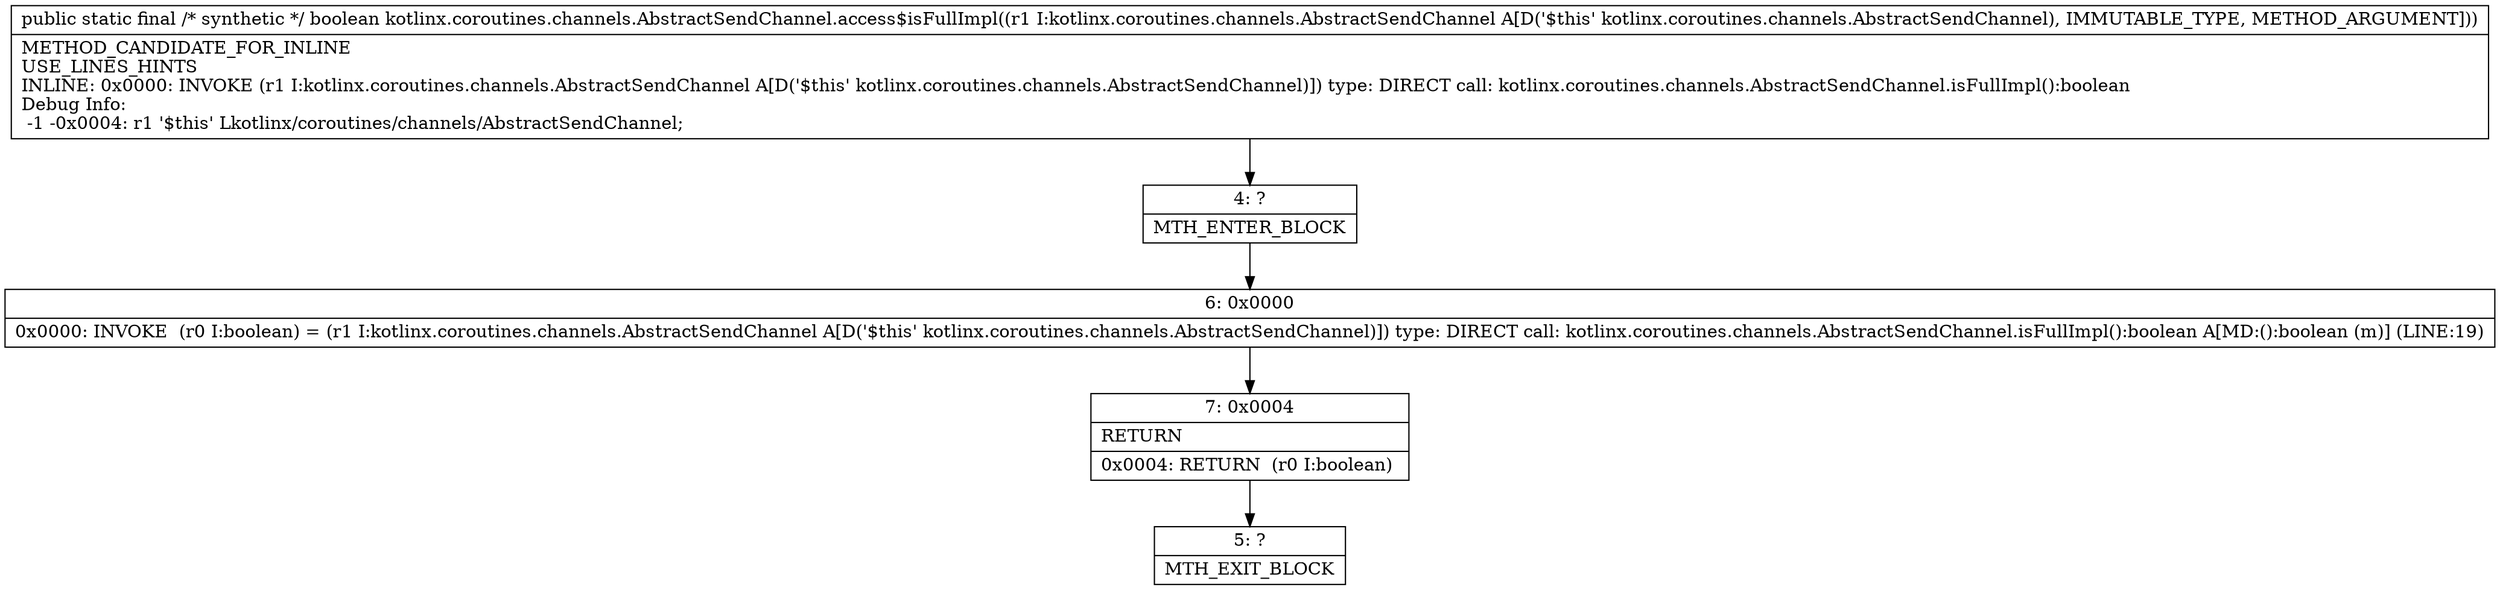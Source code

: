 digraph "CFG forkotlinx.coroutines.channels.AbstractSendChannel.access$isFullImpl(Lkotlinx\/coroutines\/channels\/AbstractSendChannel;)Z" {
Node_4 [shape=record,label="{4\:\ ?|MTH_ENTER_BLOCK\l}"];
Node_6 [shape=record,label="{6\:\ 0x0000|0x0000: INVOKE  (r0 I:boolean) = (r1 I:kotlinx.coroutines.channels.AbstractSendChannel A[D('$this' kotlinx.coroutines.channels.AbstractSendChannel)]) type: DIRECT call: kotlinx.coroutines.channels.AbstractSendChannel.isFullImpl():boolean A[MD:():boolean (m)] (LINE:19)\l}"];
Node_7 [shape=record,label="{7\:\ 0x0004|RETURN\l|0x0004: RETURN  (r0 I:boolean) \l}"];
Node_5 [shape=record,label="{5\:\ ?|MTH_EXIT_BLOCK\l}"];
MethodNode[shape=record,label="{public static final \/* synthetic *\/ boolean kotlinx.coroutines.channels.AbstractSendChannel.access$isFullImpl((r1 I:kotlinx.coroutines.channels.AbstractSendChannel A[D('$this' kotlinx.coroutines.channels.AbstractSendChannel), IMMUTABLE_TYPE, METHOD_ARGUMENT]))  | METHOD_CANDIDATE_FOR_INLINE\lUSE_LINES_HINTS\lINLINE: 0x0000: INVOKE  (r1 I:kotlinx.coroutines.channels.AbstractSendChannel A[D('$this' kotlinx.coroutines.channels.AbstractSendChannel)]) type: DIRECT call: kotlinx.coroutines.channels.AbstractSendChannel.isFullImpl():boolean\lDebug Info:\l  \-1 \-0x0004: r1 '$this' Lkotlinx\/coroutines\/channels\/AbstractSendChannel;\l}"];
MethodNode -> Node_4;Node_4 -> Node_6;
Node_6 -> Node_7;
Node_7 -> Node_5;
}

